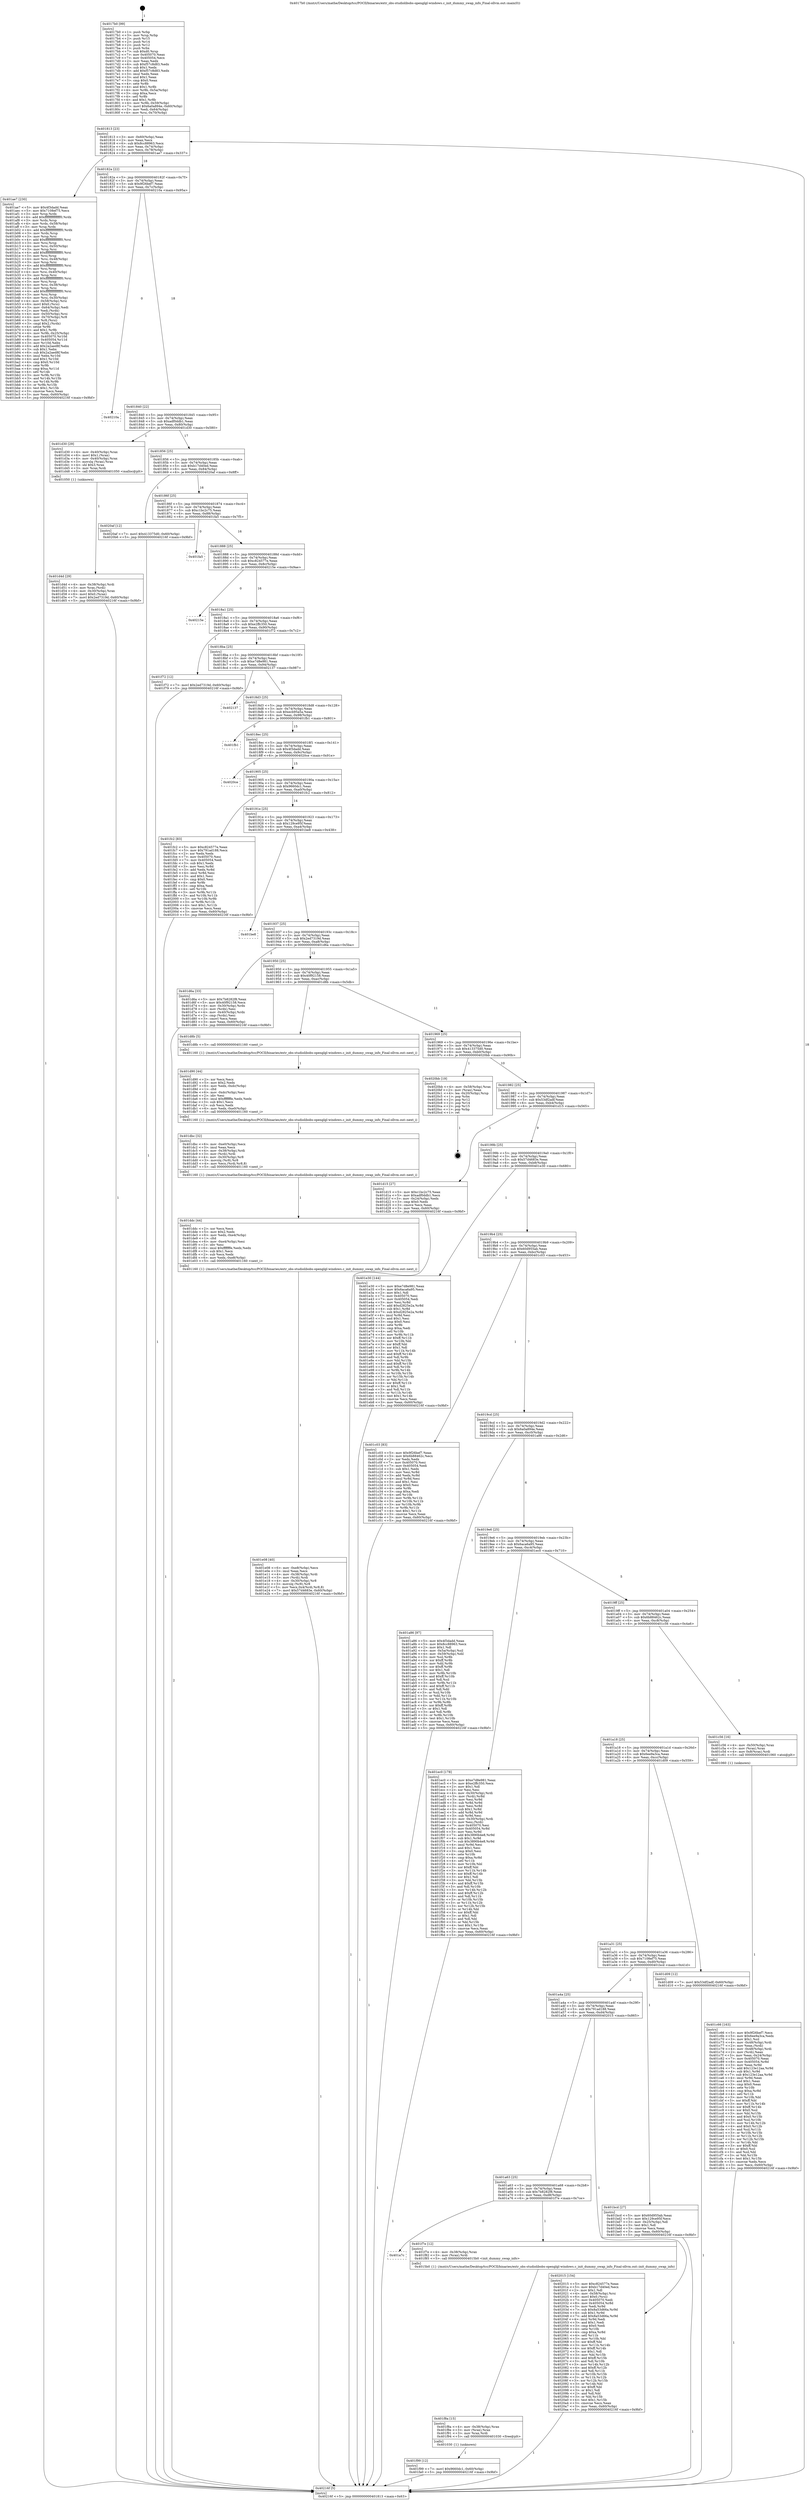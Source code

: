 digraph "0x4017b0" {
  label = "0x4017b0 (/mnt/c/Users/mathe/Desktop/tcc/POCII/binaries/extr_obs-studiolibobs-openglgl-windows.c_init_dummy_swap_info_Final-ollvm.out::main(0))"
  labelloc = "t"
  node[shape=record]

  Entry [label="",width=0.3,height=0.3,shape=circle,fillcolor=black,style=filled]
  "0x401813" [label="{
     0x401813 [23]\l
     | [instrs]\l
     &nbsp;&nbsp;0x401813 \<+3\>: mov -0x60(%rbp),%eax\l
     &nbsp;&nbsp;0x401816 \<+2\>: mov %eax,%ecx\l
     &nbsp;&nbsp;0x401818 \<+6\>: sub $0x8cc88963,%ecx\l
     &nbsp;&nbsp;0x40181e \<+3\>: mov %eax,-0x74(%rbp)\l
     &nbsp;&nbsp;0x401821 \<+3\>: mov %ecx,-0x78(%rbp)\l
     &nbsp;&nbsp;0x401824 \<+6\>: je 0000000000401ae7 \<main+0x337\>\l
  }"]
  "0x401ae7" [label="{
     0x401ae7 [230]\l
     | [instrs]\l
     &nbsp;&nbsp;0x401ae7 \<+5\>: mov $0x4f3dadd,%eax\l
     &nbsp;&nbsp;0x401aec \<+5\>: mov $0x7108ef75,%ecx\l
     &nbsp;&nbsp;0x401af1 \<+3\>: mov %rsp,%rdx\l
     &nbsp;&nbsp;0x401af4 \<+4\>: add $0xfffffffffffffff0,%rdx\l
     &nbsp;&nbsp;0x401af8 \<+3\>: mov %rdx,%rsp\l
     &nbsp;&nbsp;0x401afb \<+4\>: mov %rdx,-0x58(%rbp)\l
     &nbsp;&nbsp;0x401aff \<+3\>: mov %rsp,%rdx\l
     &nbsp;&nbsp;0x401b02 \<+4\>: add $0xfffffffffffffff0,%rdx\l
     &nbsp;&nbsp;0x401b06 \<+3\>: mov %rdx,%rsp\l
     &nbsp;&nbsp;0x401b09 \<+3\>: mov %rsp,%rsi\l
     &nbsp;&nbsp;0x401b0c \<+4\>: add $0xfffffffffffffff0,%rsi\l
     &nbsp;&nbsp;0x401b10 \<+3\>: mov %rsi,%rsp\l
     &nbsp;&nbsp;0x401b13 \<+4\>: mov %rsi,-0x50(%rbp)\l
     &nbsp;&nbsp;0x401b17 \<+3\>: mov %rsp,%rsi\l
     &nbsp;&nbsp;0x401b1a \<+4\>: add $0xfffffffffffffff0,%rsi\l
     &nbsp;&nbsp;0x401b1e \<+3\>: mov %rsi,%rsp\l
     &nbsp;&nbsp;0x401b21 \<+4\>: mov %rsi,-0x48(%rbp)\l
     &nbsp;&nbsp;0x401b25 \<+3\>: mov %rsp,%rsi\l
     &nbsp;&nbsp;0x401b28 \<+4\>: add $0xfffffffffffffff0,%rsi\l
     &nbsp;&nbsp;0x401b2c \<+3\>: mov %rsi,%rsp\l
     &nbsp;&nbsp;0x401b2f \<+4\>: mov %rsi,-0x40(%rbp)\l
     &nbsp;&nbsp;0x401b33 \<+3\>: mov %rsp,%rsi\l
     &nbsp;&nbsp;0x401b36 \<+4\>: add $0xfffffffffffffff0,%rsi\l
     &nbsp;&nbsp;0x401b3a \<+3\>: mov %rsi,%rsp\l
     &nbsp;&nbsp;0x401b3d \<+4\>: mov %rsi,-0x38(%rbp)\l
     &nbsp;&nbsp;0x401b41 \<+3\>: mov %rsp,%rsi\l
     &nbsp;&nbsp;0x401b44 \<+4\>: add $0xfffffffffffffff0,%rsi\l
     &nbsp;&nbsp;0x401b48 \<+3\>: mov %rsi,%rsp\l
     &nbsp;&nbsp;0x401b4b \<+4\>: mov %rsi,-0x30(%rbp)\l
     &nbsp;&nbsp;0x401b4f \<+4\>: mov -0x58(%rbp),%rsi\l
     &nbsp;&nbsp;0x401b53 \<+6\>: movl $0x0,(%rsi)\l
     &nbsp;&nbsp;0x401b59 \<+3\>: mov -0x64(%rbp),%edi\l
     &nbsp;&nbsp;0x401b5c \<+2\>: mov %edi,(%rdx)\l
     &nbsp;&nbsp;0x401b5e \<+4\>: mov -0x50(%rbp),%rsi\l
     &nbsp;&nbsp;0x401b62 \<+4\>: mov -0x70(%rbp),%r8\l
     &nbsp;&nbsp;0x401b66 \<+3\>: mov %r8,(%rsi)\l
     &nbsp;&nbsp;0x401b69 \<+3\>: cmpl $0x2,(%rdx)\l
     &nbsp;&nbsp;0x401b6c \<+4\>: setne %r9b\l
     &nbsp;&nbsp;0x401b70 \<+4\>: and $0x1,%r9b\l
     &nbsp;&nbsp;0x401b74 \<+4\>: mov %r9b,-0x25(%rbp)\l
     &nbsp;&nbsp;0x401b78 \<+8\>: mov 0x405070,%r10d\l
     &nbsp;&nbsp;0x401b80 \<+8\>: mov 0x405054,%r11d\l
     &nbsp;&nbsp;0x401b88 \<+3\>: mov %r10d,%ebx\l
     &nbsp;&nbsp;0x401b8b \<+6\>: add $0x2a2aed8f,%ebx\l
     &nbsp;&nbsp;0x401b91 \<+3\>: sub $0x1,%ebx\l
     &nbsp;&nbsp;0x401b94 \<+6\>: sub $0x2a2aed8f,%ebx\l
     &nbsp;&nbsp;0x401b9a \<+4\>: imul %ebx,%r10d\l
     &nbsp;&nbsp;0x401b9e \<+4\>: and $0x1,%r10d\l
     &nbsp;&nbsp;0x401ba2 \<+4\>: cmp $0x0,%r10d\l
     &nbsp;&nbsp;0x401ba6 \<+4\>: sete %r9b\l
     &nbsp;&nbsp;0x401baa \<+4\>: cmp $0xa,%r11d\l
     &nbsp;&nbsp;0x401bae \<+4\>: setl %r14b\l
     &nbsp;&nbsp;0x401bb2 \<+3\>: mov %r9b,%r15b\l
     &nbsp;&nbsp;0x401bb5 \<+3\>: and %r14b,%r15b\l
     &nbsp;&nbsp;0x401bb8 \<+3\>: xor %r14b,%r9b\l
     &nbsp;&nbsp;0x401bbb \<+3\>: or %r9b,%r15b\l
     &nbsp;&nbsp;0x401bbe \<+4\>: test $0x1,%r15b\l
     &nbsp;&nbsp;0x401bc2 \<+3\>: cmovne %ecx,%eax\l
     &nbsp;&nbsp;0x401bc5 \<+3\>: mov %eax,-0x60(%rbp)\l
     &nbsp;&nbsp;0x401bc8 \<+5\>: jmp 000000000040216f \<main+0x9bf\>\l
  }"]
  "0x40182a" [label="{
     0x40182a [22]\l
     | [instrs]\l
     &nbsp;&nbsp;0x40182a \<+5\>: jmp 000000000040182f \<main+0x7f\>\l
     &nbsp;&nbsp;0x40182f \<+3\>: mov -0x74(%rbp),%eax\l
     &nbsp;&nbsp;0x401832 \<+5\>: sub $0x9f26bef7,%eax\l
     &nbsp;&nbsp;0x401837 \<+3\>: mov %eax,-0x7c(%rbp)\l
     &nbsp;&nbsp;0x40183a \<+6\>: je 000000000040210a \<main+0x95a\>\l
  }"]
  Exit [label="",width=0.3,height=0.3,shape=circle,fillcolor=black,style=filled,peripheries=2]
  "0x40210a" [label="{
     0x40210a\l
  }", style=dashed]
  "0x401840" [label="{
     0x401840 [22]\l
     | [instrs]\l
     &nbsp;&nbsp;0x401840 \<+5\>: jmp 0000000000401845 \<main+0x95\>\l
     &nbsp;&nbsp;0x401845 \<+3\>: mov -0x74(%rbp),%eax\l
     &nbsp;&nbsp;0x401848 \<+5\>: sub $0xadf0ddb1,%eax\l
     &nbsp;&nbsp;0x40184d \<+3\>: mov %eax,-0x80(%rbp)\l
     &nbsp;&nbsp;0x401850 \<+6\>: je 0000000000401d30 \<main+0x580\>\l
  }"]
  "0x401f99" [label="{
     0x401f99 [12]\l
     | [instrs]\l
     &nbsp;&nbsp;0x401f99 \<+7\>: movl $0x9660dc1,-0x60(%rbp)\l
     &nbsp;&nbsp;0x401fa0 \<+5\>: jmp 000000000040216f \<main+0x9bf\>\l
  }"]
  "0x401d30" [label="{
     0x401d30 [29]\l
     | [instrs]\l
     &nbsp;&nbsp;0x401d30 \<+4\>: mov -0x40(%rbp),%rax\l
     &nbsp;&nbsp;0x401d34 \<+6\>: movl $0x1,(%rax)\l
     &nbsp;&nbsp;0x401d3a \<+4\>: mov -0x40(%rbp),%rax\l
     &nbsp;&nbsp;0x401d3e \<+3\>: movslq (%rax),%rax\l
     &nbsp;&nbsp;0x401d41 \<+4\>: shl $0x3,%rax\l
     &nbsp;&nbsp;0x401d45 \<+3\>: mov %rax,%rdi\l
     &nbsp;&nbsp;0x401d48 \<+5\>: call 0000000000401050 \<malloc@plt\>\l
     | [calls]\l
     &nbsp;&nbsp;0x401050 \{1\} (unknown)\l
  }"]
  "0x401856" [label="{
     0x401856 [25]\l
     | [instrs]\l
     &nbsp;&nbsp;0x401856 \<+5\>: jmp 000000000040185b \<main+0xab\>\l
     &nbsp;&nbsp;0x40185b \<+3\>: mov -0x74(%rbp),%eax\l
     &nbsp;&nbsp;0x40185e \<+5\>: sub $0xb17d40ed,%eax\l
     &nbsp;&nbsp;0x401863 \<+6\>: mov %eax,-0x84(%rbp)\l
     &nbsp;&nbsp;0x401869 \<+6\>: je 00000000004020af \<main+0x8ff\>\l
  }"]
  "0x401f8a" [label="{
     0x401f8a [15]\l
     | [instrs]\l
     &nbsp;&nbsp;0x401f8a \<+4\>: mov -0x38(%rbp),%rax\l
     &nbsp;&nbsp;0x401f8e \<+3\>: mov (%rax),%rax\l
     &nbsp;&nbsp;0x401f91 \<+3\>: mov %rax,%rdi\l
     &nbsp;&nbsp;0x401f94 \<+5\>: call 0000000000401030 \<free@plt\>\l
     | [calls]\l
     &nbsp;&nbsp;0x401030 \{1\} (unknown)\l
  }"]
  "0x4020af" [label="{
     0x4020af [12]\l
     | [instrs]\l
     &nbsp;&nbsp;0x4020af \<+7\>: movl $0x413375d0,-0x60(%rbp)\l
     &nbsp;&nbsp;0x4020b6 \<+5\>: jmp 000000000040216f \<main+0x9bf\>\l
  }"]
  "0x40186f" [label="{
     0x40186f [25]\l
     | [instrs]\l
     &nbsp;&nbsp;0x40186f \<+5\>: jmp 0000000000401874 \<main+0xc4\>\l
     &nbsp;&nbsp;0x401874 \<+3\>: mov -0x74(%rbp),%eax\l
     &nbsp;&nbsp;0x401877 \<+5\>: sub $0xc1bc2c75,%eax\l
     &nbsp;&nbsp;0x40187c \<+6\>: mov %eax,-0x88(%rbp)\l
     &nbsp;&nbsp;0x401882 \<+6\>: je 0000000000401fa5 \<main+0x7f5\>\l
  }"]
  "0x401a7c" [label="{
     0x401a7c\l
  }", style=dashed]
  "0x401fa5" [label="{
     0x401fa5\l
  }", style=dashed]
  "0x401888" [label="{
     0x401888 [25]\l
     | [instrs]\l
     &nbsp;&nbsp;0x401888 \<+5\>: jmp 000000000040188d \<main+0xdd\>\l
     &nbsp;&nbsp;0x40188d \<+3\>: mov -0x74(%rbp),%eax\l
     &nbsp;&nbsp;0x401890 \<+5\>: sub $0xc824577e,%eax\l
     &nbsp;&nbsp;0x401895 \<+6\>: mov %eax,-0x8c(%rbp)\l
     &nbsp;&nbsp;0x40189b \<+6\>: je 000000000040215e \<main+0x9ae\>\l
  }"]
  "0x401f7e" [label="{
     0x401f7e [12]\l
     | [instrs]\l
     &nbsp;&nbsp;0x401f7e \<+4\>: mov -0x38(%rbp),%rax\l
     &nbsp;&nbsp;0x401f82 \<+3\>: mov (%rax),%rdi\l
     &nbsp;&nbsp;0x401f85 \<+5\>: call 00000000004015b0 \<init_dummy_swap_info\>\l
     | [calls]\l
     &nbsp;&nbsp;0x4015b0 \{1\} (/mnt/c/Users/mathe/Desktop/tcc/POCII/binaries/extr_obs-studiolibobs-openglgl-windows.c_init_dummy_swap_info_Final-ollvm.out::init_dummy_swap_info)\l
  }"]
  "0x40215e" [label="{
     0x40215e\l
  }", style=dashed]
  "0x4018a1" [label="{
     0x4018a1 [25]\l
     | [instrs]\l
     &nbsp;&nbsp;0x4018a1 \<+5\>: jmp 00000000004018a6 \<main+0xf6\>\l
     &nbsp;&nbsp;0x4018a6 \<+3\>: mov -0x74(%rbp),%eax\l
     &nbsp;&nbsp;0x4018a9 \<+5\>: sub $0xe2ffc350,%eax\l
     &nbsp;&nbsp;0x4018ae \<+6\>: mov %eax,-0x90(%rbp)\l
     &nbsp;&nbsp;0x4018b4 \<+6\>: je 0000000000401f72 \<main+0x7c2\>\l
  }"]
  "0x401a63" [label="{
     0x401a63 [25]\l
     | [instrs]\l
     &nbsp;&nbsp;0x401a63 \<+5\>: jmp 0000000000401a68 \<main+0x2b8\>\l
     &nbsp;&nbsp;0x401a68 \<+3\>: mov -0x74(%rbp),%eax\l
     &nbsp;&nbsp;0x401a6b \<+5\>: sub $0x7b8282f8,%eax\l
     &nbsp;&nbsp;0x401a70 \<+6\>: mov %eax,-0xd8(%rbp)\l
     &nbsp;&nbsp;0x401a76 \<+6\>: je 0000000000401f7e \<main+0x7ce\>\l
  }"]
  "0x401f72" [label="{
     0x401f72 [12]\l
     | [instrs]\l
     &nbsp;&nbsp;0x401f72 \<+7\>: movl $0x2ed7319d,-0x60(%rbp)\l
     &nbsp;&nbsp;0x401f79 \<+5\>: jmp 000000000040216f \<main+0x9bf\>\l
  }"]
  "0x4018ba" [label="{
     0x4018ba [25]\l
     | [instrs]\l
     &nbsp;&nbsp;0x4018ba \<+5\>: jmp 00000000004018bf \<main+0x10f\>\l
     &nbsp;&nbsp;0x4018bf \<+3\>: mov -0x74(%rbp),%eax\l
     &nbsp;&nbsp;0x4018c2 \<+5\>: sub $0xe7d8e981,%eax\l
     &nbsp;&nbsp;0x4018c7 \<+6\>: mov %eax,-0x94(%rbp)\l
     &nbsp;&nbsp;0x4018cd \<+6\>: je 0000000000402137 \<main+0x987\>\l
  }"]
  "0x402015" [label="{
     0x402015 [154]\l
     | [instrs]\l
     &nbsp;&nbsp;0x402015 \<+5\>: mov $0xc824577e,%eax\l
     &nbsp;&nbsp;0x40201a \<+5\>: mov $0xb17d40ed,%ecx\l
     &nbsp;&nbsp;0x40201f \<+2\>: mov $0x1,%dl\l
     &nbsp;&nbsp;0x402021 \<+4\>: mov -0x58(%rbp),%rsi\l
     &nbsp;&nbsp;0x402025 \<+6\>: movl $0x0,(%rsi)\l
     &nbsp;&nbsp;0x40202b \<+7\>: mov 0x405070,%edi\l
     &nbsp;&nbsp;0x402032 \<+8\>: mov 0x405054,%r8d\l
     &nbsp;&nbsp;0x40203a \<+3\>: mov %edi,%r9d\l
     &nbsp;&nbsp;0x40203d \<+7\>: sub $0x8a53d66a,%r9d\l
     &nbsp;&nbsp;0x402044 \<+4\>: sub $0x1,%r9d\l
     &nbsp;&nbsp;0x402048 \<+7\>: add $0x8a53d66a,%r9d\l
     &nbsp;&nbsp;0x40204f \<+4\>: imul %r9d,%edi\l
     &nbsp;&nbsp;0x402053 \<+3\>: and $0x1,%edi\l
     &nbsp;&nbsp;0x402056 \<+3\>: cmp $0x0,%edi\l
     &nbsp;&nbsp;0x402059 \<+4\>: sete %r10b\l
     &nbsp;&nbsp;0x40205d \<+4\>: cmp $0xa,%r8d\l
     &nbsp;&nbsp;0x402061 \<+4\>: setl %r11b\l
     &nbsp;&nbsp;0x402065 \<+3\>: mov %r10b,%bl\l
     &nbsp;&nbsp;0x402068 \<+3\>: xor $0xff,%bl\l
     &nbsp;&nbsp;0x40206b \<+3\>: mov %r11b,%r14b\l
     &nbsp;&nbsp;0x40206e \<+4\>: xor $0xff,%r14b\l
     &nbsp;&nbsp;0x402072 \<+3\>: xor $0x1,%dl\l
     &nbsp;&nbsp;0x402075 \<+3\>: mov %bl,%r15b\l
     &nbsp;&nbsp;0x402078 \<+4\>: and $0xff,%r15b\l
     &nbsp;&nbsp;0x40207c \<+3\>: and %dl,%r10b\l
     &nbsp;&nbsp;0x40207f \<+3\>: mov %r14b,%r12b\l
     &nbsp;&nbsp;0x402082 \<+4\>: and $0xff,%r12b\l
     &nbsp;&nbsp;0x402086 \<+3\>: and %dl,%r11b\l
     &nbsp;&nbsp;0x402089 \<+3\>: or %r10b,%r15b\l
     &nbsp;&nbsp;0x40208c \<+3\>: or %r11b,%r12b\l
     &nbsp;&nbsp;0x40208f \<+3\>: xor %r12b,%r15b\l
     &nbsp;&nbsp;0x402092 \<+3\>: or %r14b,%bl\l
     &nbsp;&nbsp;0x402095 \<+3\>: xor $0xff,%bl\l
     &nbsp;&nbsp;0x402098 \<+3\>: or $0x1,%dl\l
     &nbsp;&nbsp;0x40209b \<+2\>: and %dl,%bl\l
     &nbsp;&nbsp;0x40209d \<+3\>: or %bl,%r15b\l
     &nbsp;&nbsp;0x4020a0 \<+4\>: test $0x1,%r15b\l
     &nbsp;&nbsp;0x4020a4 \<+3\>: cmovne %ecx,%eax\l
     &nbsp;&nbsp;0x4020a7 \<+3\>: mov %eax,-0x60(%rbp)\l
     &nbsp;&nbsp;0x4020aa \<+5\>: jmp 000000000040216f \<main+0x9bf\>\l
  }"]
  "0x402137" [label="{
     0x402137\l
  }", style=dashed]
  "0x4018d3" [label="{
     0x4018d3 [25]\l
     | [instrs]\l
     &nbsp;&nbsp;0x4018d3 \<+5\>: jmp 00000000004018d8 \<main+0x128\>\l
     &nbsp;&nbsp;0x4018d8 \<+3\>: mov -0x74(%rbp),%eax\l
     &nbsp;&nbsp;0x4018db \<+5\>: sub $0xecb95a5a,%eax\l
     &nbsp;&nbsp;0x4018e0 \<+6\>: mov %eax,-0x98(%rbp)\l
     &nbsp;&nbsp;0x4018e6 \<+6\>: je 0000000000401fb1 \<main+0x801\>\l
  }"]
  "0x401e08" [label="{
     0x401e08 [40]\l
     | [instrs]\l
     &nbsp;&nbsp;0x401e08 \<+6\>: mov -0xe8(%rbp),%ecx\l
     &nbsp;&nbsp;0x401e0e \<+3\>: imul %eax,%ecx\l
     &nbsp;&nbsp;0x401e11 \<+4\>: mov -0x38(%rbp),%rdi\l
     &nbsp;&nbsp;0x401e15 \<+3\>: mov (%rdi),%rdi\l
     &nbsp;&nbsp;0x401e18 \<+4\>: mov -0x30(%rbp),%r8\l
     &nbsp;&nbsp;0x401e1c \<+3\>: movslq (%r8),%r8\l
     &nbsp;&nbsp;0x401e1f \<+5\>: mov %ecx,0x4(%rdi,%r8,8)\l
     &nbsp;&nbsp;0x401e24 \<+7\>: movl $0x57d4683e,-0x60(%rbp)\l
     &nbsp;&nbsp;0x401e2b \<+5\>: jmp 000000000040216f \<main+0x9bf\>\l
  }"]
  "0x401fb1" [label="{
     0x401fb1\l
  }", style=dashed]
  "0x4018ec" [label="{
     0x4018ec [25]\l
     | [instrs]\l
     &nbsp;&nbsp;0x4018ec \<+5\>: jmp 00000000004018f1 \<main+0x141\>\l
     &nbsp;&nbsp;0x4018f1 \<+3\>: mov -0x74(%rbp),%eax\l
     &nbsp;&nbsp;0x4018f4 \<+5\>: sub $0x4f3dadd,%eax\l
     &nbsp;&nbsp;0x4018f9 \<+6\>: mov %eax,-0x9c(%rbp)\l
     &nbsp;&nbsp;0x4018ff \<+6\>: je 00000000004020ce \<main+0x91e\>\l
  }"]
  "0x401ddc" [label="{
     0x401ddc [44]\l
     | [instrs]\l
     &nbsp;&nbsp;0x401ddc \<+2\>: xor %ecx,%ecx\l
     &nbsp;&nbsp;0x401dde \<+5\>: mov $0x2,%edx\l
     &nbsp;&nbsp;0x401de3 \<+6\>: mov %edx,-0xe4(%rbp)\l
     &nbsp;&nbsp;0x401de9 \<+1\>: cltd\l
     &nbsp;&nbsp;0x401dea \<+6\>: mov -0xe4(%rbp),%esi\l
     &nbsp;&nbsp;0x401df0 \<+2\>: idiv %esi\l
     &nbsp;&nbsp;0x401df2 \<+6\>: imul $0xfffffffe,%edx,%edx\l
     &nbsp;&nbsp;0x401df8 \<+3\>: sub $0x1,%ecx\l
     &nbsp;&nbsp;0x401dfb \<+2\>: sub %ecx,%edx\l
     &nbsp;&nbsp;0x401dfd \<+6\>: mov %edx,-0xe8(%rbp)\l
     &nbsp;&nbsp;0x401e03 \<+5\>: call 0000000000401160 \<next_i\>\l
     | [calls]\l
     &nbsp;&nbsp;0x401160 \{1\} (/mnt/c/Users/mathe/Desktop/tcc/POCII/binaries/extr_obs-studiolibobs-openglgl-windows.c_init_dummy_swap_info_Final-ollvm.out::next_i)\l
  }"]
  "0x4020ce" [label="{
     0x4020ce\l
  }", style=dashed]
  "0x401905" [label="{
     0x401905 [25]\l
     | [instrs]\l
     &nbsp;&nbsp;0x401905 \<+5\>: jmp 000000000040190a \<main+0x15a\>\l
     &nbsp;&nbsp;0x40190a \<+3\>: mov -0x74(%rbp),%eax\l
     &nbsp;&nbsp;0x40190d \<+5\>: sub $0x9660dc1,%eax\l
     &nbsp;&nbsp;0x401912 \<+6\>: mov %eax,-0xa0(%rbp)\l
     &nbsp;&nbsp;0x401918 \<+6\>: je 0000000000401fc2 \<main+0x812\>\l
  }"]
  "0x401dbc" [label="{
     0x401dbc [32]\l
     | [instrs]\l
     &nbsp;&nbsp;0x401dbc \<+6\>: mov -0xe0(%rbp),%ecx\l
     &nbsp;&nbsp;0x401dc2 \<+3\>: imul %eax,%ecx\l
     &nbsp;&nbsp;0x401dc5 \<+4\>: mov -0x38(%rbp),%rdi\l
     &nbsp;&nbsp;0x401dc9 \<+3\>: mov (%rdi),%rdi\l
     &nbsp;&nbsp;0x401dcc \<+4\>: mov -0x30(%rbp),%r8\l
     &nbsp;&nbsp;0x401dd0 \<+3\>: movslq (%r8),%r8\l
     &nbsp;&nbsp;0x401dd3 \<+4\>: mov %ecx,(%rdi,%r8,8)\l
     &nbsp;&nbsp;0x401dd7 \<+5\>: call 0000000000401160 \<next_i\>\l
     | [calls]\l
     &nbsp;&nbsp;0x401160 \{1\} (/mnt/c/Users/mathe/Desktop/tcc/POCII/binaries/extr_obs-studiolibobs-openglgl-windows.c_init_dummy_swap_info_Final-ollvm.out::next_i)\l
  }"]
  "0x401fc2" [label="{
     0x401fc2 [83]\l
     | [instrs]\l
     &nbsp;&nbsp;0x401fc2 \<+5\>: mov $0xc824577e,%eax\l
     &nbsp;&nbsp;0x401fc7 \<+5\>: mov $0x791ad188,%ecx\l
     &nbsp;&nbsp;0x401fcc \<+2\>: xor %edx,%edx\l
     &nbsp;&nbsp;0x401fce \<+7\>: mov 0x405070,%esi\l
     &nbsp;&nbsp;0x401fd5 \<+7\>: mov 0x405054,%edi\l
     &nbsp;&nbsp;0x401fdc \<+3\>: sub $0x1,%edx\l
     &nbsp;&nbsp;0x401fdf \<+3\>: mov %esi,%r8d\l
     &nbsp;&nbsp;0x401fe2 \<+3\>: add %edx,%r8d\l
     &nbsp;&nbsp;0x401fe5 \<+4\>: imul %r8d,%esi\l
     &nbsp;&nbsp;0x401fe9 \<+3\>: and $0x1,%esi\l
     &nbsp;&nbsp;0x401fec \<+3\>: cmp $0x0,%esi\l
     &nbsp;&nbsp;0x401fef \<+4\>: sete %r9b\l
     &nbsp;&nbsp;0x401ff3 \<+3\>: cmp $0xa,%edi\l
     &nbsp;&nbsp;0x401ff6 \<+4\>: setl %r10b\l
     &nbsp;&nbsp;0x401ffa \<+3\>: mov %r9b,%r11b\l
     &nbsp;&nbsp;0x401ffd \<+3\>: and %r10b,%r11b\l
     &nbsp;&nbsp;0x402000 \<+3\>: xor %r10b,%r9b\l
     &nbsp;&nbsp;0x402003 \<+3\>: or %r9b,%r11b\l
     &nbsp;&nbsp;0x402006 \<+4\>: test $0x1,%r11b\l
     &nbsp;&nbsp;0x40200a \<+3\>: cmovne %ecx,%eax\l
     &nbsp;&nbsp;0x40200d \<+3\>: mov %eax,-0x60(%rbp)\l
     &nbsp;&nbsp;0x402010 \<+5\>: jmp 000000000040216f \<main+0x9bf\>\l
  }"]
  "0x40191e" [label="{
     0x40191e [25]\l
     | [instrs]\l
     &nbsp;&nbsp;0x40191e \<+5\>: jmp 0000000000401923 \<main+0x173\>\l
     &nbsp;&nbsp;0x401923 \<+3\>: mov -0x74(%rbp),%eax\l
     &nbsp;&nbsp;0x401926 \<+5\>: sub $0x129ce95f,%eax\l
     &nbsp;&nbsp;0x40192b \<+6\>: mov %eax,-0xa4(%rbp)\l
     &nbsp;&nbsp;0x401931 \<+6\>: je 0000000000401be8 \<main+0x438\>\l
  }"]
  "0x401d90" [label="{
     0x401d90 [44]\l
     | [instrs]\l
     &nbsp;&nbsp;0x401d90 \<+2\>: xor %ecx,%ecx\l
     &nbsp;&nbsp;0x401d92 \<+5\>: mov $0x2,%edx\l
     &nbsp;&nbsp;0x401d97 \<+6\>: mov %edx,-0xdc(%rbp)\l
     &nbsp;&nbsp;0x401d9d \<+1\>: cltd\l
     &nbsp;&nbsp;0x401d9e \<+6\>: mov -0xdc(%rbp),%esi\l
     &nbsp;&nbsp;0x401da4 \<+2\>: idiv %esi\l
     &nbsp;&nbsp;0x401da6 \<+6\>: imul $0xfffffffe,%edx,%edx\l
     &nbsp;&nbsp;0x401dac \<+3\>: sub $0x1,%ecx\l
     &nbsp;&nbsp;0x401daf \<+2\>: sub %ecx,%edx\l
     &nbsp;&nbsp;0x401db1 \<+6\>: mov %edx,-0xe0(%rbp)\l
     &nbsp;&nbsp;0x401db7 \<+5\>: call 0000000000401160 \<next_i\>\l
     | [calls]\l
     &nbsp;&nbsp;0x401160 \{1\} (/mnt/c/Users/mathe/Desktop/tcc/POCII/binaries/extr_obs-studiolibobs-openglgl-windows.c_init_dummy_swap_info_Final-ollvm.out::next_i)\l
  }"]
  "0x401be8" [label="{
     0x401be8\l
  }", style=dashed]
  "0x401937" [label="{
     0x401937 [25]\l
     | [instrs]\l
     &nbsp;&nbsp;0x401937 \<+5\>: jmp 000000000040193c \<main+0x18c\>\l
     &nbsp;&nbsp;0x40193c \<+3\>: mov -0x74(%rbp),%eax\l
     &nbsp;&nbsp;0x40193f \<+5\>: sub $0x2ed7319d,%eax\l
     &nbsp;&nbsp;0x401944 \<+6\>: mov %eax,-0xa8(%rbp)\l
     &nbsp;&nbsp;0x40194a \<+6\>: je 0000000000401d6a \<main+0x5ba\>\l
  }"]
  "0x401d4d" [label="{
     0x401d4d [29]\l
     | [instrs]\l
     &nbsp;&nbsp;0x401d4d \<+4\>: mov -0x38(%rbp),%rdi\l
     &nbsp;&nbsp;0x401d51 \<+3\>: mov %rax,(%rdi)\l
     &nbsp;&nbsp;0x401d54 \<+4\>: mov -0x30(%rbp),%rax\l
     &nbsp;&nbsp;0x401d58 \<+6\>: movl $0x0,(%rax)\l
     &nbsp;&nbsp;0x401d5e \<+7\>: movl $0x2ed7319d,-0x60(%rbp)\l
     &nbsp;&nbsp;0x401d65 \<+5\>: jmp 000000000040216f \<main+0x9bf\>\l
  }"]
  "0x401d6a" [label="{
     0x401d6a [33]\l
     | [instrs]\l
     &nbsp;&nbsp;0x401d6a \<+5\>: mov $0x7b8282f8,%eax\l
     &nbsp;&nbsp;0x401d6f \<+5\>: mov $0x40f92158,%ecx\l
     &nbsp;&nbsp;0x401d74 \<+4\>: mov -0x30(%rbp),%rdx\l
     &nbsp;&nbsp;0x401d78 \<+2\>: mov (%rdx),%esi\l
     &nbsp;&nbsp;0x401d7a \<+4\>: mov -0x40(%rbp),%rdx\l
     &nbsp;&nbsp;0x401d7e \<+2\>: cmp (%rdx),%esi\l
     &nbsp;&nbsp;0x401d80 \<+3\>: cmovl %ecx,%eax\l
     &nbsp;&nbsp;0x401d83 \<+3\>: mov %eax,-0x60(%rbp)\l
     &nbsp;&nbsp;0x401d86 \<+5\>: jmp 000000000040216f \<main+0x9bf\>\l
  }"]
  "0x401950" [label="{
     0x401950 [25]\l
     | [instrs]\l
     &nbsp;&nbsp;0x401950 \<+5\>: jmp 0000000000401955 \<main+0x1a5\>\l
     &nbsp;&nbsp;0x401955 \<+3\>: mov -0x74(%rbp),%eax\l
     &nbsp;&nbsp;0x401958 \<+5\>: sub $0x40f92158,%eax\l
     &nbsp;&nbsp;0x40195d \<+6\>: mov %eax,-0xac(%rbp)\l
     &nbsp;&nbsp;0x401963 \<+6\>: je 0000000000401d8b \<main+0x5db\>\l
  }"]
  "0x401c66" [label="{
     0x401c66 [163]\l
     | [instrs]\l
     &nbsp;&nbsp;0x401c66 \<+5\>: mov $0x9f26bef7,%ecx\l
     &nbsp;&nbsp;0x401c6b \<+5\>: mov $0x6ee9a3ca,%edx\l
     &nbsp;&nbsp;0x401c70 \<+3\>: mov $0x1,%sil\l
     &nbsp;&nbsp;0x401c73 \<+4\>: mov -0x48(%rbp),%rdi\l
     &nbsp;&nbsp;0x401c77 \<+2\>: mov %eax,(%rdi)\l
     &nbsp;&nbsp;0x401c79 \<+4\>: mov -0x48(%rbp),%rdi\l
     &nbsp;&nbsp;0x401c7d \<+2\>: mov (%rdi),%eax\l
     &nbsp;&nbsp;0x401c7f \<+3\>: mov %eax,-0x24(%rbp)\l
     &nbsp;&nbsp;0x401c82 \<+7\>: mov 0x405070,%eax\l
     &nbsp;&nbsp;0x401c89 \<+8\>: mov 0x405054,%r8d\l
     &nbsp;&nbsp;0x401c91 \<+3\>: mov %eax,%r9d\l
     &nbsp;&nbsp;0x401c94 \<+7\>: add $0x123e12aa,%r9d\l
     &nbsp;&nbsp;0x401c9b \<+4\>: sub $0x1,%r9d\l
     &nbsp;&nbsp;0x401c9f \<+7\>: sub $0x123e12aa,%r9d\l
     &nbsp;&nbsp;0x401ca6 \<+4\>: imul %r9d,%eax\l
     &nbsp;&nbsp;0x401caa \<+3\>: and $0x1,%eax\l
     &nbsp;&nbsp;0x401cad \<+3\>: cmp $0x0,%eax\l
     &nbsp;&nbsp;0x401cb0 \<+4\>: sete %r10b\l
     &nbsp;&nbsp;0x401cb4 \<+4\>: cmp $0xa,%r8d\l
     &nbsp;&nbsp;0x401cb8 \<+4\>: setl %r11b\l
     &nbsp;&nbsp;0x401cbc \<+3\>: mov %r10b,%bl\l
     &nbsp;&nbsp;0x401cbf \<+3\>: xor $0xff,%bl\l
     &nbsp;&nbsp;0x401cc2 \<+3\>: mov %r11b,%r14b\l
     &nbsp;&nbsp;0x401cc5 \<+4\>: xor $0xff,%r14b\l
     &nbsp;&nbsp;0x401cc9 \<+4\>: xor $0x0,%sil\l
     &nbsp;&nbsp;0x401ccd \<+3\>: mov %bl,%r15b\l
     &nbsp;&nbsp;0x401cd0 \<+4\>: and $0x0,%r15b\l
     &nbsp;&nbsp;0x401cd4 \<+3\>: and %sil,%r10b\l
     &nbsp;&nbsp;0x401cd7 \<+3\>: mov %r14b,%r12b\l
     &nbsp;&nbsp;0x401cda \<+4\>: and $0x0,%r12b\l
     &nbsp;&nbsp;0x401cde \<+3\>: and %sil,%r11b\l
     &nbsp;&nbsp;0x401ce1 \<+3\>: or %r10b,%r15b\l
     &nbsp;&nbsp;0x401ce4 \<+3\>: or %r11b,%r12b\l
     &nbsp;&nbsp;0x401ce7 \<+3\>: xor %r12b,%r15b\l
     &nbsp;&nbsp;0x401cea \<+3\>: or %r14b,%bl\l
     &nbsp;&nbsp;0x401ced \<+3\>: xor $0xff,%bl\l
     &nbsp;&nbsp;0x401cf0 \<+4\>: or $0x0,%sil\l
     &nbsp;&nbsp;0x401cf4 \<+3\>: and %sil,%bl\l
     &nbsp;&nbsp;0x401cf7 \<+3\>: or %bl,%r15b\l
     &nbsp;&nbsp;0x401cfa \<+4\>: test $0x1,%r15b\l
     &nbsp;&nbsp;0x401cfe \<+3\>: cmovne %edx,%ecx\l
     &nbsp;&nbsp;0x401d01 \<+3\>: mov %ecx,-0x60(%rbp)\l
     &nbsp;&nbsp;0x401d04 \<+5\>: jmp 000000000040216f \<main+0x9bf\>\l
  }"]
  "0x401d8b" [label="{
     0x401d8b [5]\l
     | [instrs]\l
     &nbsp;&nbsp;0x401d8b \<+5\>: call 0000000000401160 \<next_i\>\l
     | [calls]\l
     &nbsp;&nbsp;0x401160 \{1\} (/mnt/c/Users/mathe/Desktop/tcc/POCII/binaries/extr_obs-studiolibobs-openglgl-windows.c_init_dummy_swap_info_Final-ollvm.out::next_i)\l
  }"]
  "0x401969" [label="{
     0x401969 [25]\l
     | [instrs]\l
     &nbsp;&nbsp;0x401969 \<+5\>: jmp 000000000040196e \<main+0x1be\>\l
     &nbsp;&nbsp;0x40196e \<+3\>: mov -0x74(%rbp),%eax\l
     &nbsp;&nbsp;0x401971 \<+5\>: sub $0x413375d0,%eax\l
     &nbsp;&nbsp;0x401976 \<+6\>: mov %eax,-0xb0(%rbp)\l
     &nbsp;&nbsp;0x40197c \<+6\>: je 00000000004020bb \<main+0x90b\>\l
  }"]
  "0x401a4a" [label="{
     0x401a4a [25]\l
     | [instrs]\l
     &nbsp;&nbsp;0x401a4a \<+5\>: jmp 0000000000401a4f \<main+0x29f\>\l
     &nbsp;&nbsp;0x401a4f \<+3\>: mov -0x74(%rbp),%eax\l
     &nbsp;&nbsp;0x401a52 \<+5\>: sub $0x791ad188,%eax\l
     &nbsp;&nbsp;0x401a57 \<+6\>: mov %eax,-0xd4(%rbp)\l
     &nbsp;&nbsp;0x401a5d \<+6\>: je 0000000000402015 \<main+0x865\>\l
  }"]
  "0x4020bb" [label="{
     0x4020bb [19]\l
     | [instrs]\l
     &nbsp;&nbsp;0x4020bb \<+4\>: mov -0x58(%rbp),%rax\l
     &nbsp;&nbsp;0x4020bf \<+2\>: mov (%rax),%eax\l
     &nbsp;&nbsp;0x4020c1 \<+4\>: lea -0x20(%rbp),%rsp\l
     &nbsp;&nbsp;0x4020c5 \<+1\>: pop %rbx\l
     &nbsp;&nbsp;0x4020c6 \<+2\>: pop %r12\l
     &nbsp;&nbsp;0x4020c8 \<+2\>: pop %r14\l
     &nbsp;&nbsp;0x4020ca \<+2\>: pop %r15\l
     &nbsp;&nbsp;0x4020cc \<+1\>: pop %rbp\l
     &nbsp;&nbsp;0x4020cd \<+1\>: ret\l
  }"]
  "0x401982" [label="{
     0x401982 [25]\l
     | [instrs]\l
     &nbsp;&nbsp;0x401982 \<+5\>: jmp 0000000000401987 \<main+0x1d7\>\l
     &nbsp;&nbsp;0x401987 \<+3\>: mov -0x74(%rbp),%eax\l
     &nbsp;&nbsp;0x40198a \<+5\>: sub $0x53df2adf,%eax\l
     &nbsp;&nbsp;0x40198f \<+6\>: mov %eax,-0xb4(%rbp)\l
     &nbsp;&nbsp;0x401995 \<+6\>: je 0000000000401d15 \<main+0x565\>\l
  }"]
  "0x401bcd" [label="{
     0x401bcd [27]\l
     | [instrs]\l
     &nbsp;&nbsp;0x401bcd \<+5\>: mov $0x60d955ab,%eax\l
     &nbsp;&nbsp;0x401bd2 \<+5\>: mov $0x129ce95f,%ecx\l
     &nbsp;&nbsp;0x401bd7 \<+3\>: mov -0x25(%rbp),%dl\l
     &nbsp;&nbsp;0x401bda \<+3\>: test $0x1,%dl\l
     &nbsp;&nbsp;0x401bdd \<+3\>: cmovne %ecx,%eax\l
     &nbsp;&nbsp;0x401be0 \<+3\>: mov %eax,-0x60(%rbp)\l
     &nbsp;&nbsp;0x401be3 \<+5\>: jmp 000000000040216f \<main+0x9bf\>\l
  }"]
  "0x401d15" [label="{
     0x401d15 [27]\l
     | [instrs]\l
     &nbsp;&nbsp;0x401d15 \<+5\>: mov $0xc1bc2c75,%eax\l
     &nbsp;&nbsp;0x401d1a \<+5\>: mov $0xadf0ddb1,%ecx\l
     &nbsp;&nbsp;0x401d1f \<+3\>: mov -0x24(%rbp),%edx\l
     &nbsp;&nbsp;0x401d22 \<+3\>: cmp $0x0,%edx\l
     &nbsp;&nbsp;0x401d25 \<+3\>: cmove %ecx,%eax\l
     &nbsp;&nbsp;0x401d28 \<+3\>: mov %eax,-0x60(%rbp)\l
     &nbsp;&nbsp;0x401d2b \<+5\>: jmp 000000000040216f \<main+0x9bf\>\l
  }"]
  "0x40199b" [label="{
     0x40199b [25]\l
     | [instrs]\l
     &nbsp;&nbsp;0x40199b \<+5\>: jmp 00000000004019a0 \<main+0x1f0\>\l
     &nbsp;&nbsp;0x4019a0 \<+3\>: mov -0x74(%rbp),%eax\l
     &nbsp;&nbsp;0x4019a3 \<+5\>: sub $0x57d4683e,%eax\l
     &nbsp;&nbsp;0x4019a8 \<+6\>: mov %eax,-0xb8(%rbp)\l
     &nbsp;&nbsp;0x4019ae \<+6\>: je 0000000000401e30 \<main+0x680\>\l
  }"]
  "0x401a31" [label="{
     0x401a31 [25]\l
     | [instrs]\l
     &nbsp;&nbsp;0x401a31 \<+5\>: jmp 0000000000401a36 \<main+0x286\>\l
     &nbsp;&nbsp;0x401a36 \<+3\>: mov -0x74(%rbp),%eax\l
     &nbsp;&nbsp;0x401a39 \<+5\>: sub $0x7108ef75,%eax\l
     &nbsp;&nbsp;0x401a3e \<+6\>: mov %eax,-0xd0(%rbp)\l
     &nbsp;&nbsp;0x401a44 \<+6\>: je 0000000000401bcd \<main+0x41d\>\l
  }"]
  "0x401e30" [label="{
     0x401e30 [144]\l
     | [instrs]\l
     &nbsp;&nbsp;0x401e30 \<+5\>: mov $0xe7d8e981,%eax\l
     &nbsp;&nbsp;0x401e35 \<+5\>: mov $0x6aca6a95,%ecx\l
     &nbsp;&nbsp;0x401e3a \<+2\>: mov $0x1,%dl\l
     &nbsp;&nbsp;0x401e3c \<+7\>: mov 0x405070,%esi\l
     &nbsp;&nbsp;0x401e43 \<+7\>: mov 0x405054,%edi\l
     &nbsp;&nbsp;0x401e4a \<+3\>: mov %esi,%r8d\l
     &nbsp;&nbsp;0x401e4d \<+7\>: add $0xd2825e2a,%r8d\l
     &nbsp;&nbsp;0x401e54 \<+4\>: sub $0x1,%r8d\l
     &nbsp;&nbsp;0x401e58 \<+7\>: sub $0xd2825e2a,%r8d\l
     &nbsp;&nbsp;0x401e5f \<+4\>: imul %r8d,%esi\l
     &nbsp;&nbsp;0x401e63 \<+3\>: and $0x1,%esi\l
     &nbsp;&nbsp;0x401e66 \<+3\>: cmp $0x0,%esi\l
     &nbsp;&nbsp;0x401e69 \<+4\>: sete %r9b\l
     &nbsp;&nbsp;0x401e6d \<+3\>: cmp $0xa,%edi\l
     &nbsp;&nbsp;0x401e70 \<+4\>: setl %r10b\l
     &nbsp;&nbsp;0x401e74 \<+3\>: mov %r9b,%r11b\l
     &nbsp;&nbsp;0x401e77 \<+4\>: xor $0xff,%r11b\l
     &nbsp;&nbsp;0x401e7b \<+3\>: mov %r10b,%bl\l
     &nbsp;&nbsp;0x401e7e \<+3\>: xor $0xff,%bl\l
     &nbsp;&nbsp;0x401e81 \<+3\>: xor $0x1,%dl\l
     &nbsp;&nbsp;0x401e84 \<+3\>: mov %r11b,%r14b\l
     &nbsp;&nbsp;0x401e87 \<+4\>: and $0xff,%r14b\l
     &nbsp;&nbsp;0x401e8b \<+3\>: and %dl,%r9b\l
     &nbsp;&nbsp;0x401e8e \<+3\>: mov %bl,%r15b\l
     &nbsp;&nbsp;0x401e91 \<+4\>: and $0xff,%r15b\l
     &nbsp;&nbsp;0x401e95 \<+3\>: and %dl,%r10b\l
     &nbsp;&nbsp;0x401e98 \<+3\>: or %r9b,%r14b\l
     &nbsp;&nbsp;0x401e9b \<+3\>: or %r10b,%r15b\l
     &nbsp;&nbsp;0x401e9e \<+3\>: xor %r15b,%r14b\l
     &nbsp;&nbsp;0x401ea1 \<+3\>: or %bl,%r11b\l
     &nbsp;&nbsp;0x401ea4 \<+4\>: xor $0xff,%r11b\l
     &nbsp;&nbsp;0x401ea8 \<+3\>: or $0x1,%dl\l
     &nbsp;&nbsp;0x401eab \<+3\>: and %dl,%r11b\l
     &nbsp;&nbsp;0x401eae \<+3\>: or %r11b,%r14b\l
     &nbsp;&nbsp;0x401eb1 \<+4\>: test $0x1,%r14b\l
     &nbsp;&nbsp;0x401eb5 \<+3\>: cmovne %ecx,%eax\l
     &nbsp;&nbsp;0x401eb8 \<+3\>: mov %eax,-0x60(%rbp)\l
     &nbsp;&nbsp;0x401ebb \<+5\>: jmp 000000000040216f \<main+0x9bf\>\l
  }"]
  "0x4019b4" [label="{
     0x4019b4 [25]\l
     | [instrs]\l
     &nbsp;&nbsp;0x4019b4 \<+5\>: jmp 00000000004019b9 \<main+0x209\>\l
     &nbsp;&nbsp;0x4019b9 \<+3\>: mov -0x74(%rbp),%eax\l
     &nbsp;&nbsp;0x4019bc \<+5\>: sub $0x60d955ab,%eax\l
     &nbsp;&nbsp;0x4019c1 \<+6\>: mov %eax,-0xbc(%rbp)\l
     &nbsp;&nbsp;0x4019c7 \<+6\>: je 0000000000401c03 \<main+0x453\>\l
  }"]
  "0x401d09" [label="{
     0x401d09 [12]\l
     | [instrs]\l
     &nbsp;&nbsp;0x401d09 \<+7\>: movl $0x53df2adf,-0x60(%rbp)\l
     &nbsp;&nbsp;0x401d10 \<+5\>: jmp 000000000040216f \<main+0x9bf\>\l
  }"]
  "0x401c03" [label="{
     0x401c03 [83]\l
     | [instrs]\l
     &nbsp;&nbsp;0x401c03 \<+5\>: mov $0x9f26bef7,%eax\l
     &nbsp;&nbsp;0x401c08 \<+5\>: mov $0x6b88462c,%ecx\l
     &nbsp;&nbsp;0x401c0d \<+2\>: xor %edx,%edx\l
     &nbsp;&nbsp;0x401c0f \<+7\>: mov 0x405070,%esi\l
     &nbsp;&nbsp;0x401c16 \<+7\>: mov 0x405054,%edi\l
     &nbsp;&nbsp;0x401c1d \<+3\>: sub $0x1,%edx\l
     &nbsp;&nbsp;0x401c20 \<+3\>: mov %esi,%r8d\l
     &nbsp;&nbsp;0x401c23 \<+3\>: add %edx,%r8d\l
     &nbsp;&nbsp;0x401c26 \<+4\>: imul %r8d,%esi\l
     &nbsp;&nbsp;0x401c2a \<+3\>: and $0x1,%esi\l
     &nbsp;&nbsp;0x401c2d \<+3\>: cmp $0x0,%esi\l
     &nbsp;&nbsp;0x401c30 \<+4\>: sete %r9b\l
     &nbsp;&nbsp;0x401c34 \<+3\>: cmp $0xa,%edi\l
     &nbsp;&nbsp;0x401c37 \<+4\>: setl %r10b\l
     &nbsp;&nbsp;0x401c3b \<+3\>: mov %r9b,%r11b\l
     &nbsp;&nbsp;0x401c3e \<+3\>: and %r10b,%r11b\l
     &nbsp;&nbsp;0x401c41 \<+3\>: xor %r10b,%r9b\l
     &nbsp;&nbsp;0x401c44 \<+3\>: or %r9b,%r11b\l
     &nbsp;&nbsp;0x401c47 \<+4\>: test $0x1,%r11b\l
     &nbsp;&nbsp;0x401c4b \<+3\>: cmovne %ecx,%eax\l
     &nbsp;&nbsp;0x401c4e \<+3\>: mov %eax,-0x60(%rbp)\l
     &nbsp;&nbsp;0x401c51 \<+5\>: jmp 000000000040216f \<main+0x9bf\>\l
  }"]
  "0x4019cd" [label="{
     0x4019cd [25]\l
     | [instrs]\l
     &nbsp;&nbsp;0x4019cd \<+5\>: jmp 00000000004019d2 \<main+0x222\>\l
     &nbsp;&nbsp;0x4019d2 \<+3\>: mov -0x74(%rbp),%eax\l
     &nbsp;&nbsp;0x4019d5 \<+5\>: sub $0x6a0a894e,%eax\l
     &nbsp;&nbsp;0x4019da \<+6\>: mov %eax,-0xc0(%rbp)\l
     &nbsp;&nbsp;0x4019e0 \<+6\>: je 0000000000401a86 \<main+0x2d6\>\l
  }"]
  "0x401a18" [label="{
     0x401a18 [25]\l
     | [instrs]\l
     &nbsp;&nbsp;0x401a18 \<+5\>: jmp 0000000000401a1d \<main+0x26d\>\l
     &nbsp;&nbsp;0x401a1d \<+3\>: mov -0x74(%rbp),%eax\l
     &nbsp;&nbsp;0x401a20 \<+5\>: sub $0x6ee9a3ca,%eax\l
     &nbsp;&nbsp;0x401a25 \<+6\>: mov %eax,-0xcc(%rbp)\l
     &nbsp;&nbsp;0x401a2b \<+6\>: je 0000000000401d09 \<main+0x559\>\l
  }"]
  "0x401a86" [label="{
     0x401a86 [97]\l
     | [instrs]\l
     &nbsp;&nbsp;0x401a86 \<+5\>: mov $0x4f3dadd,%eax\l
     &nbsp;&nbsp;0x401a8b \<+5\>: mov $0x8cc88963,%ecx\l
     &nbsp;&nbsp;0x401a90 \<+2\>: mov $0x1,%dl\l
     &nbsp;&nbsp;0x401a92 \<+4\>: mov -0x5a(%rbp),%sil\l
     &nbsp;&nbsp;0x401a96 \<+4\>: mov -0x59(%rbp),%dil\l
     &nbsp;&nbsp;0x401a9a \<+3\>: mov %sil,%r8b\l
     &nbsp;&nbsp;0x401a9d \<+4\>: xor $0xff,%r8b\l
     &nbsp;&nbsp;0x401aa1 \<+3\>: mov %dil,%r9b\l
     &nbsp;&nbsp;0x401aa4 \<+4\>: xor $0xff,%r9b\l
     &nbsp;&nbsp;0x401aa8 \<+3\>: xor $0x1,%dl\l
     &nbsp;&nbsp;0x401aab \<+3\>: mov %r8b,%r10b\l
     &nbsp;&nbsp;0x401aae \<+4\>: and $0xff,%r10b\l
     &nbsp;&nbsp;0x401ab2 \<+3\>: and %dl,%sil\l
     &nbsp;&nbsp;0x401ab5 \<+3\>: mov %r9b,%r11b\l
     &nbsp;&nbsp;0x401ab8 \<+4\>: and $0xff,%r11b\l
     &nbsp;&nbsp;0x401abc \<+3\>: and %dl,%dil\l
     &nbsp;&nbsp;0x401abf \<+3\>: or %sil,%r10b\l
     &nbsp;&nbsp;0x401ac2 \<+3\>: or %dil,%r11b\l
     &nbsp;&nbsp;0x401ac5 \<+3\>: xor %r11b,%r10b\l
     &nbsp;&nbsp;0x401ac8 \<+3\>: or %r9b,%r8b\l
     &nbsp;&nbsp;0x401acb \<+4\>: xor $0xff,%r8b\l
     &nbsp;&nbsp;0x401acf \<+3\>: or $0x1,%dl\l
     &nbsp;&nbsp;0x401ad2 \<+3\>: and %dl,%r8b\l
     &nbsp;&nbsp;0x401ad5 \<+3\>: or %r8b,%r10b\l
     &nbsp;&nbsp;0x401ad8 \<+4\>: test $0x1,%r10b\l
     &nbsp;&nbsp;0x401adc \<+3\>: cmovne %ecx,%eax\l
     &nbsp;&nbsp;0x401adf \<+3\>: mov %eax,-0x60(%rbp)\l
     &nbsp;&nbsp;0x401ae2 \<+5\>: jmp 000000000040216f \<main+0x9bf\>\l
  }"]
  "0x4019e6" [label="{
     0x4019e6 [25]\l
     | [instrs]\l
     &nbsp;&nbsp;0x4019e6 \<+5\>: jmp 00000000004019eb \<main+0x23b\>\l
     &nbsp;&nbsp;0x4019eb \<+3\>: mov -0x74(%rbp),%eax\l
     &nbsp;&nbsp;0x4019ee \<+5\>: sub $0x6aca6a95,%eax\l
     &nbsp;&nbsp;0x4019f3 \<+6\>: mov %eax,-0xc4(%rbp)\l
     &nbsp;&nbsp;0x4019f9 \<+6\>: je 0000000000401ec0 \<main+0x710\>\l
  }"]
  "0x40216f" [label="{
     0x40216f [5]\l
     | [instrs]\l
     &nbsp;&nbsp;0x40216f \<+5\>: jmp 0000000000401813 \<main+0x63\>\l
  }"]
  "0x4017b0" [label="{
     0x4017b0 [99]\l
     | [instrs]\l
     &nbsp;&nbsp;0x4017b0 \<+1\>: push %rbp\l
     &nbsp;&nbsp;0x4017b1 \<+3\>: mov %rsp,%rbp\l
     &nbsp;&nbsp;0x4017b4 \<+2\>: push %r15\l
     &nbsp;&nbsp;0x4017b6 \<+2\>: push %r14\l
     &nbsp;&nbsp;0x4017b8 \<+2\>: push %r12\l
     &nbsp;&nbsp;0x4017ba \<+1\>: push %rbx\l
     &nbsp;&nbsp;0x4017bb \<+7\>: sub $0xd0,%rsp\l
     &nbsp;&nbsp;0x4017c2 \<+7\>: mov 0x405070,%eax\l
     &nbsp;&nbsp;0x4017c9 \<+7\>: mov 0x405054,%ecx\l
     &nbsp;&nbsp;0x4017d0 \<+2\>: mov %eax,%edx\l
     &nbsp;&nbsp;0x4017d2 \<+6\>: sub $0xf57c8d83,%edx\l
     &nbsp;&nbsp;0x4017d8 \<+3\>: sub $0x1,%edx\l
     &nbsp;&nbsp;0x4017db \<+6\>: add $0xf57c8d83,%edx\l
     &nbsp;&nbsp;0x4017e1 \<+3\>: imul %edx,%eax\l
     &nbsp;&nbsp;0x4017e4 \<+3\>: and $0x1,%eax\l
     &nbsp;&nbsp;0x4017e7 \<+3\>: cmp $0x0,%eax\l
     &nbsp;&nbsp;0x4017ea \<+4\>: sete %r8b\l
     &nbsp;&nbsp;0x4017ee \<+4\>: and $0x1,%r8b\l
     &nbsp;&nbsp;0x4017f2 \<+4\>: mov %r8b,-0x5a(%rbp)\l
     &nbsp;&nbsp;0x4017f6 \<+3\>: cmp $0xa,%ecx\l
     &nbsp;&nbsp;0x4017f9 \<+4\>: setl %r8b\l
     &nbsp;&nbsp;0x4017fd \<+4\>: and $0x1,%r8b\l
     &nbsp;&nbsp;0x401801 \<+4\>: mov %r8b,-0x59(%rbp)\l
     &nbsp;&nbsp;0x401805 \<+7\>: movl $0x6a0a894e,-0x60(%rbp)\l
     &nbsp;&nbsp;0x40180c \<+3\>: mov %edi,-0x64(%rbp)\l
     &nbsp;&nbsp;0x40180f \<+4\>: mov %rsi,-0x70(%rbp)\l
  }"]
  "0x401c56" [label="{
     0x401c56 [16]\l
     | [instrs]\l
     &nbsp;&nbsp;0x401c56 \<+4\>: mov -0x50(%rbp),%rax\l
     &nbsp;&nbsp;0x401c5a \<+3\>: mov (%rax),%rax\l
     &nbsp;&nbsp;0x401c5d \<+4\>: mov 0x8(%rax),%rdi\l
     &nbsp;&nbsp;0x401c61 \<+5\>: call 0000000000401060 \<atoi@plt\>\l
     | [calls]\l
     &nbsp;&nbsp;0x401060 \{1\} (unknown)\l
  }"]
  "0x401ec0" [label="{
     0x401ec0 [178]\l
     | [instrs]\l
     &nbsp;&nbsp;0x401ec0 \<+5\>: mov $0xe7d8e981,%eax\l
     &nbsp;&nbsp;0x401ec5 \<+5\>: mov $0xe2ffc350,%ecx\l
     &nbsp;&nbsp;0x401eca \<+2\>: mov $0x1,%dl\l
     &nbsp;&nbsp;0x401ecc \<+2\>: xor %esi,%esi\l
     &nbsp;&nbsp;0x401ece \<+4\>: mov -0x30(%rbp),%rdi\l
     &nbsp;&nbsp;0x401ed2 \<+3\>: mov (%rdi),%r8d\l
     &nbsp;&nbsp;0x401ed5 \<+3\>: mov %esi,%r9d\l
     &nbsp;&nbsp;0x401ed8 \<+3\>: sub %r8d,%r9d\l
     &nbsp;&nbsp;0x401edb \<+3\>: mov %esi,%r8d\l
     &nbsp;&nbsp;0x401ede \<+4\>: sub $0x1,%r8d\l
     &nbsp;&nbsp;0x401ee2 \<+3\>: add %r8d,%r9d\l
     &nbsp;&nbsp;0x401ee5 \<+3\>: sub %r9d,%esi\l
     &nbsp;&nbsp;0x401ee8 \<+4\>: mov -0x30(%rbp),%rdi\l
     &nbsp;&nbsp;0x401eec \<+2\>: mov %esi,(%rdi)\l
     &nbsp;&nbsp;0x401eee \<+7\>: mov 0x405070,%esi\l
     &nbsp;&nbsp;0x401ef5 \<+8\>: mov 0x405054,%r8d\l
     &nbsp;&nbsp;0x401efd \<+3\>: mov %esi,%r9d\l
     &nbsp;&nbsp;0x401f00 \<+7\>: add $0x3890b4e8,%r9d\l
     &nbsp;&nbsp;0x401f07 \<+4\>: sub $0x1,%r9d\l
     &nbsp;&nbsp;0x401f0b \<+7\>: sub $0x3890b4e8,%r9d\l
     &nbsp;&nbsp;0x401f12 \<+4\>: imul %r9d,%esi\l
     &nbsp;&nbsp;0x401f16 \<+3\>: and $0x1,%esi\l
     &nbsp;&nbsp;0x401f19 \<+3\>: cmp $0x0,%esi\l
     &nbsp;&nbsp;0x401f1c \<+4\>: sete %r10b\l
     &nbsp;&nbsp;0x401f20 \<+4\>: cmp $0xa,%r8d\l
     &nbsp;&nbsp;0x401f24 \<+4\>: setl %r11b\l
     &nbsp;&nbsp;0x401f28 \<+3\>: mov %r10b,%bl\l
     &nbsp;&nbsp;0x401f2b \<+3\>: xor $0xff,%bl\l
     &nbsp;&nbsp;0x401f2e \<+3\>: mov %r11b,%r14b\l
     &nbsp;&nbsp;0x401f31 \<+4\>: xor $0xff,%r14b\l
     &nbsp;&nbsp;0x401f35 \<+3\>: xor $0x1,%dl\l
     &nbsp;&nbsp;0x401f38 \<+3\>: mov %bl,%r15b\l
     &nbsp;&nbsp;0x401f3b \<+4\>: and $0xff,%r15b\l
     &nbsp;&nbsp;0x401f3f \<+3\>: and %dl,%r10b\l
     &nbsp;&nbsp;0x401f42 \<+3\>: mov %r14b,%r12b\l
     &nbsp;&nbsp;0x401f45 \<+4\>: and $0xff,%r12b\l
     &nbsp;&nbsp;0x401f49 \<+3\>: and %dl,%r11b\l
     &nbsp;&nbsp;0x401f4c \<+3\>: or %r10b,%r15b\l
     &nbsp;&nbsp;0x401f4f \<+3\>: or %r11b,%r12b\l
     &nbsp;&nbsp;0x401f52 \<+3\>: xor %r12b,%r15b\l
     &nbsp;&nbsp;0x401f55 \<+3\>: or %r14b,%bl\l
     &nbsp;&nbsp;0x401f58 \<+3\>: xor $0xff,%bl\l
     &nbsp;&nbsp;0x401f5b \<+3\>: or $0x1,%dl\l
     &nbsp;&nbsp;0x401f5e \<+2\>: and %dl,%bl\l
     &nbsp;&nbsp;0x401f60 \<+3\>: or %bl,%r15b\l
     &nbsp;&nbsp;0x401f63 \<+4\>: test $0x1,%r15b\l
     &nbsp;&nbsp;0x401f67 \<+3\>: cmovne %ecx,%eax\l
     &nbsp;&nbsp;0x401f6a \<+3\>: mov %eax,-0x60(%rbp)\l
     &nbsp;&nbsp;0x401f6d \<+5\>: jmp 000000000040216f \<main+0x9bf\>\l
  }"]
  "0x4019ff" [label="{
     0x4019ff [25]\l
     | [instrs]\l
     &nbsp;&nbsp;0x4019ff \<+5\>: jmp 0000000000401a04 \<main+0x254\>\l
     &nbsp;&nbsp;0x401a04 \<+3\>: mov -0x74(%rbp),%eax\l
     &nbsp;&nbsp;0x401a07 \<+5\>: sub $0x6b88462c,%eax\l
     &nbsp;&nbsp;0x401a0c \<+6\>: mov %eax,-0xc8(%rbp)\l
     &nbsp;&nbsp;0x401a12 \<+6\>: je 0000000000401c56 \<main+0x4a6\>\l
  }"]
  Entry -> "0x4017b0" [label=" 1"]
  "0x401813" -> "0x401ae7" [label=" 1"]
  "0x401813" -> "0x40182a" [label=" 18"]
  "0x4020bb" -> Exit [label=" 1"]
  "0x40182a" -> "0x40210a" [label=" 0"]
  "0x40182a" -> "0x401840" [label=" 18"]
  "0x4020af" -> "0x40216f" [label=" 1"]
  "0x401840" -> "0x401d30" [label=" 1"]
  "0x401840" -> "0x401856" [label=" 17"]
  "0x402015" -> "0x40216f" [label=" 1"]
  "0x401856" -> "0x4020af" [label=" 1"]
  "0x401856" -> "0x40186f" [label=" 16"]
  "0x401fc2" -> "0x40216f" [label=" 1"]
  "0x40186f" -> "0x401fa5" [label=" 0"]
  "0x40186f" -> "0x401888" [label=" 16"]
  "0x401f99" -> "0x40216f" [label=" 1"]
  "0x401888" -> "0x40215e" [label=" 0"]
  "0x401888" -> "0x4018a1" [label=" 16"]
  "0x401f8a" -> "0x401f99" [label=" 1"]
  "0x4018a1" -> "0x401f72" [label=" 1"]
  "0x4018a1" -> "0x4018ba" [label=" 15"]
  "0x401a63" -> "0x401a7c" [label=" 0"]
  "0x4018ba" -> "0x402137" [label=" 0"]
  "0x4018ba" -> "0x4018d3" [label=" 15"]
  "0x401a63" -> "0x401f7e" [label=" 1"]
  "0x4018d3" -> "0x401fb1" [label=" 0"]
  "0x4018d3" -> "0x4018ec" [label=" 15"]
  "0x401a4a" -> "0x401a63" [label=" 1"]
  "0x4018ec" -> "0x4020ce" [label=" 0"]
  "0x4018ec" -> "0x401905" [label=" 15"]
  "0x401a4a" -> "0x402015" [label=" 1"]
  "0x401905" -> "0x401fc2" [label=" 1"]
  "0x401905" -> "0x40191e" [label=" 14"]
  "0x401f7e" -> "0x401f8a" [label=" 1"]
  "0x40191e" -> "0x401be8" [label=" 0"]
  "0x40191e" -> "0x401937" [label=" 14"]
  "0x401f72" -> "0x40216f" [label=" 1"]
  "0x401937" -> "0x401d6a" [label=" 2"]
  "0x401937" -> "0x401950" [label=" 12"]
  "0x401ec0" -> "0x40216f" [label=" 1"]
  "0x401950" -> "0x401d8b" [label=" 1"]
  "0x401950" -> "0x401969" [label=" 11"]
  "0x401e30" -> "0x40216f" [label=" 1"]
  "0x401969" -> "0x4020bb" [label=" 1"]
  "0x401969" -> "0x401982" [label=" 10"]
  "0x401e08" -> "0x40216f" [label=" 1"]
  "0x401982" -> "0x401d15" [label=" 1"]
  "0x401982" -> "0x40199b" [label=" 9"]
  "0x401ddc" -> "0x401e08" [label=" 1"]
  "0x40199b" -> "0x401e30" [label=" 1"]
  "0x40199b" -> "0x4019b4" [label=" 8"]
  "0x401d90" -> "0x401dbc" [label=" 1"]
  "0x4019b4" -> "0x401c03" [label=" 1"]
  "0x4019b4" -> "0x4019cd" [label=" 7"]
  "0x401d8b" -> "0x401d90" [label=" 1"]
  "0x4019cd" -> "0x401a86" [label=" 1"]
  "0x4019cd" -> "0x4019e6" [label=" 6"]
  "0x401a86" -> "0x40216f" [label=" 1"]
  "0x4017b0" -> "0x401813" [label=" 1"]
  "0x40216f" -> "0x401813" [label=" 18"]
  "0x401ae7" -> "0x40216f" [label=" 1"]
  "0x401d4d" -> "0x40216f" [label=" 1"]
  "0x4019e6" -> "0x401ec0" [label=" 1"]
  "0x4019e6" -> "0x4019ff" [label=" 5"]
  "0x401d30" -> "0x401d4d" [label=" 1"]
  "0x4019ff" -> "0x401c56" [label=" 1"]
  "0x4019ff" -> "0x401a18" [label=" 4"]
  "0x401d6a" -> "0x40216f" [label=" 2"]
  "0x401a18" -> "0x401d09" [label=" 1"]
  "0x401a18" -> "0x401a31" [label=" 3"]
  "0x401dbc" -> "0x401ddc" [label=" 1"]
  "0x401a31" -> "0x401bcd" [label=" 1"]
  "0x401a31" -> "0x401a4a" [label=" 2"]
  "0x401bcd" -> "0x40216f" [label=" 1"]
  "0x401c03" -> "0x40216f" [label=" 1"]
  "0x401c56" -> "0x401c66" [label=" 1"]
  "0x401c66" -> "0x40216f" [label=" 1"]
  "0x401d09" -> "0x40216f" [label=" 1"]
  "0x401d15" -> "0x40216f" [label=" 1"]
}
